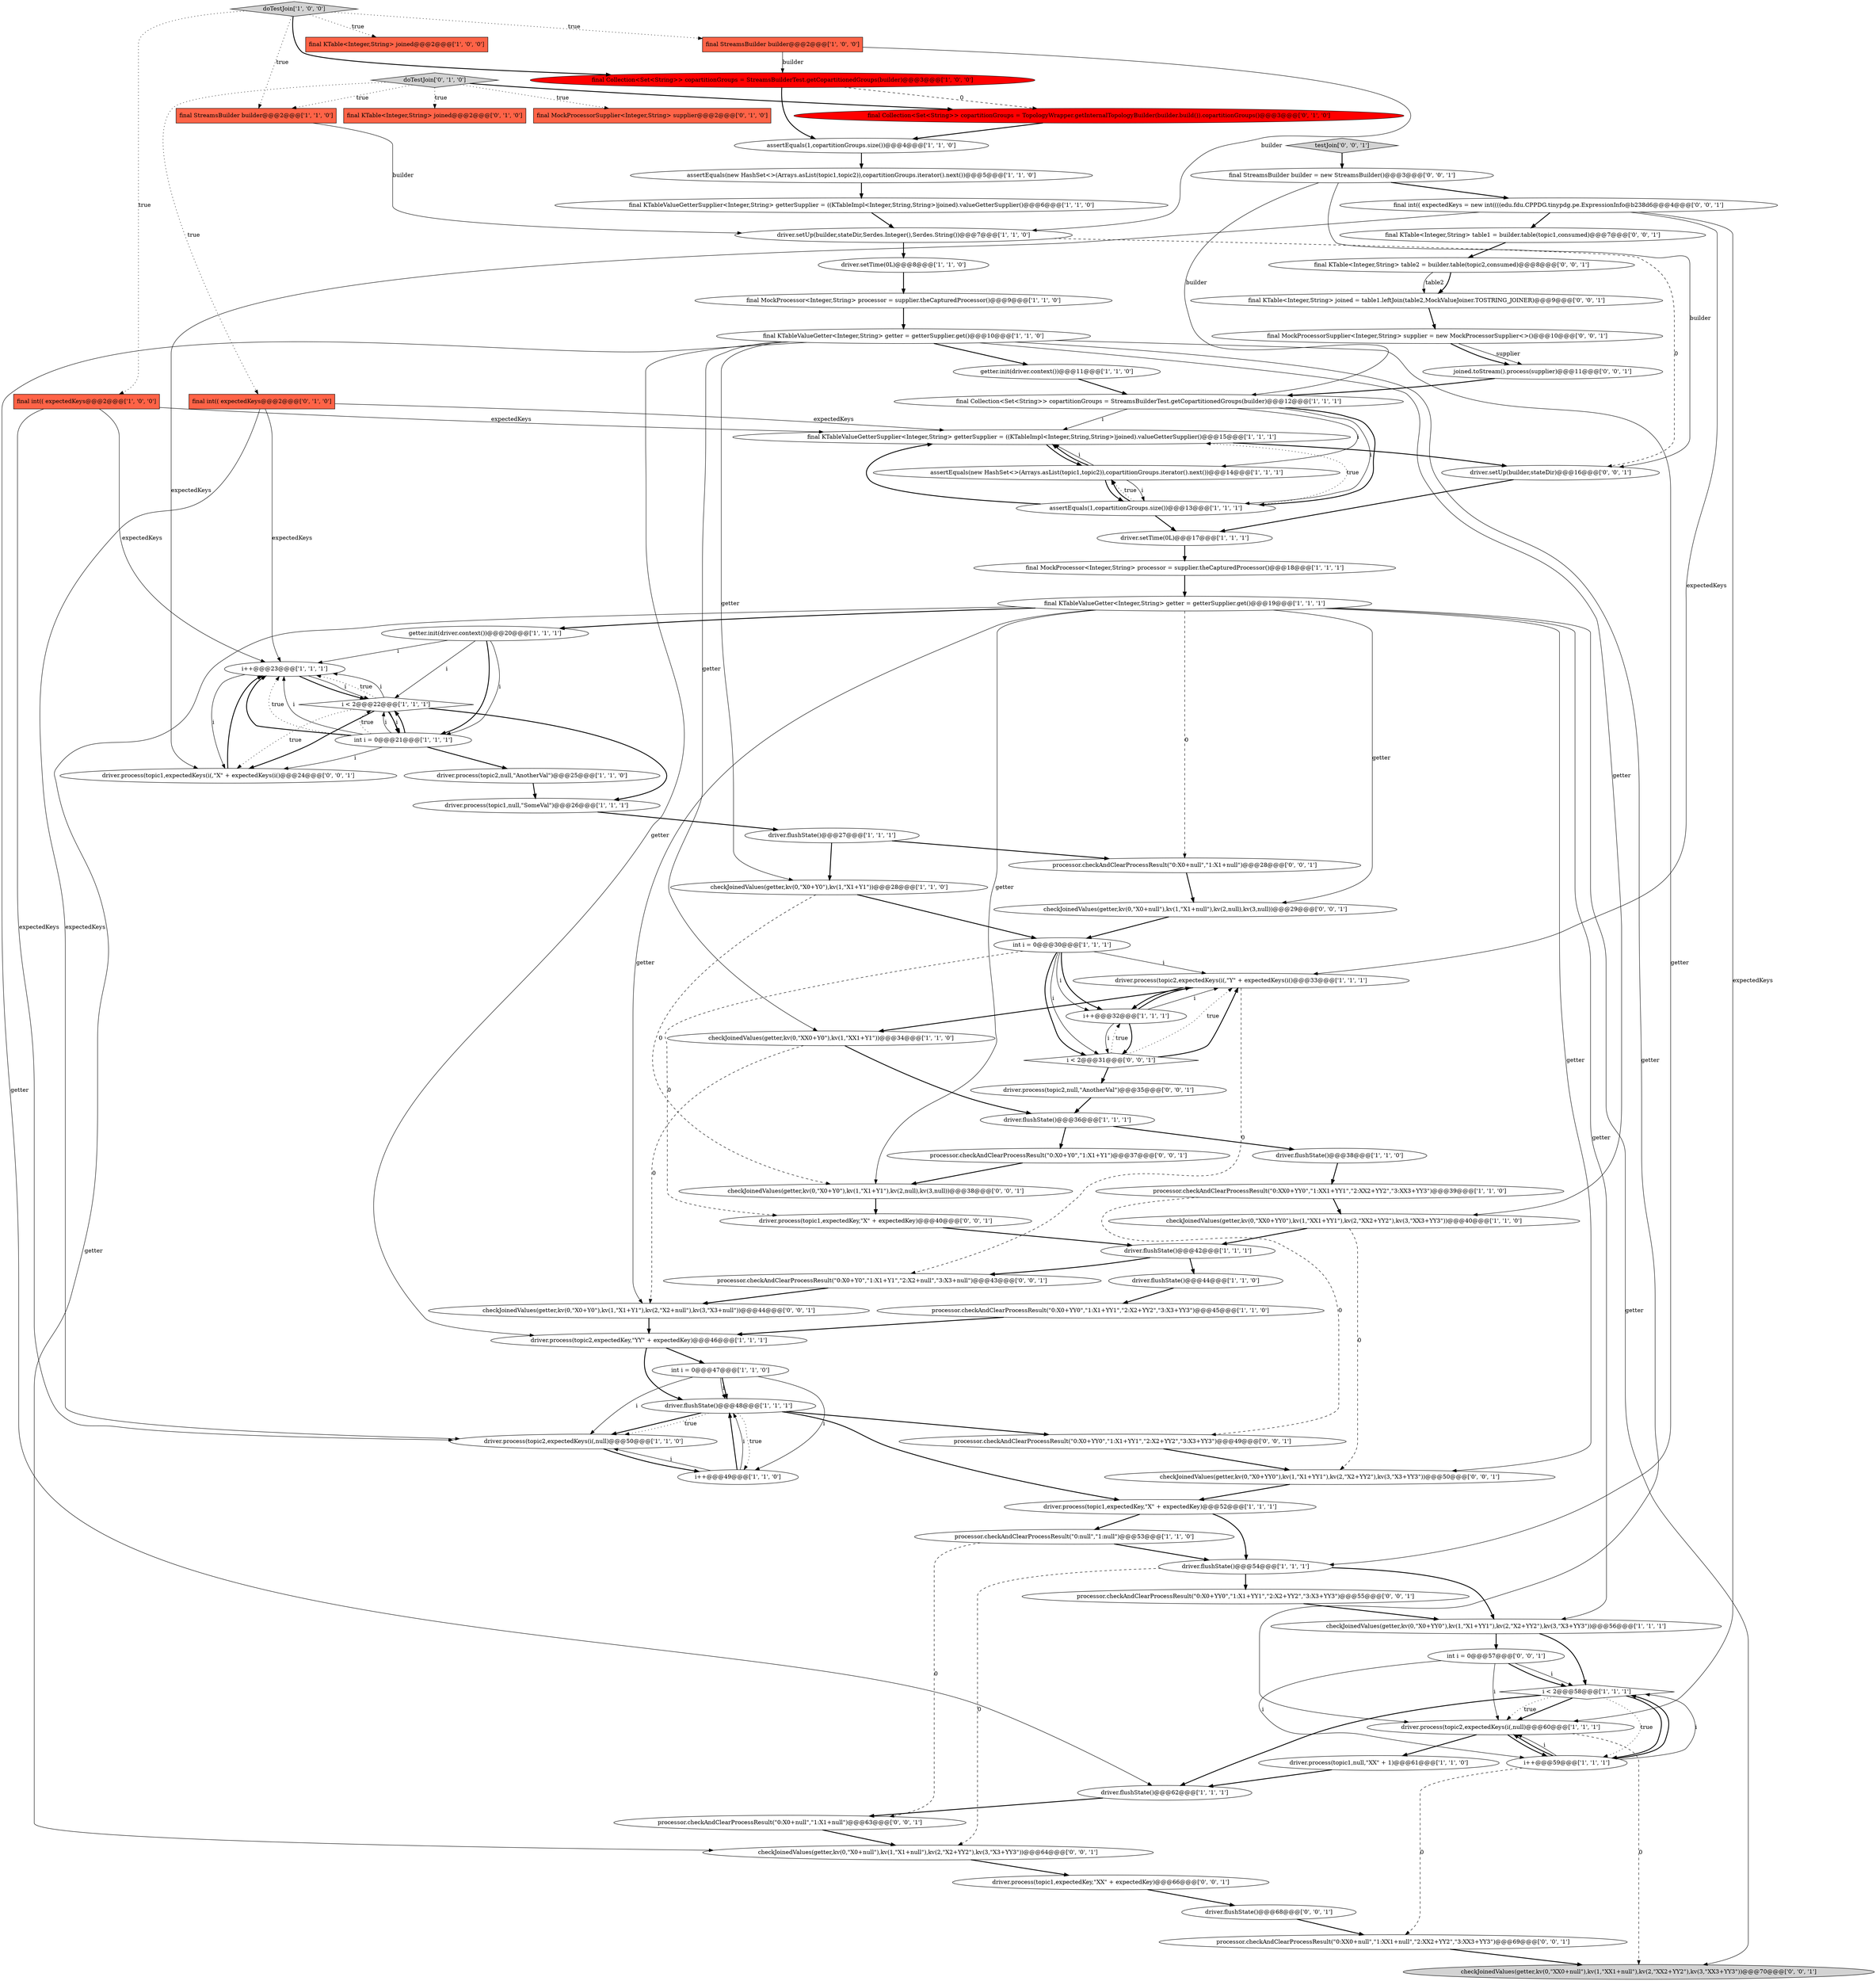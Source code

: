 digraph {
24 [style = filled, label = "processor.checkAndClearProcessResult(\"0:null\",\"1:null\")@@@53@@@['1', '1', '0']", fillcolor = white, shape = ellipse image = "AAA0AAABBB1BBB"];
68 [style = filled, label = "final KTable<Integer,String> table1 = builder.table(topic1,consumed)@@@7@@@['0', '0', '1']", fillcolor = white, shape = ellipse image = "AAA0AAABBB3BBB"];
43 [style = filled, label = "i++@@@23@@@['1', '1', '1']", fillcolor = white, shape = ellipse image = "AAA0AAABBB1BBB"];
35 [style = filled, label = "driver.flushState()@@@44@@@['1', '1', '0']", fillcolor = white, shape = ellipse image = "AAA0AAABBB1BBB"];
87 [style = filled, label = "driver.process(topic1,expectedKeys(i(,\"X\" + expectedKeys(i()@@@24@@@['0', '0', '1']", fillcolor = white, shape = ellipse image = "AAA0AAABBB3BBB"];
58 [style = filled, label = "doTestJoin['0', '1', '0']", fillcolor = lightgray, shape = diamond image = "AAA0AAABBB2BBB"];
40 [style = filled, label = "checkJoinedValues(getter,kv(0,\"XX0+Y0\"),kv(1,\"XX1+Y1\"))@@@34@@@['1', '1', '0']", fillcolor = white, shape = ellipse image = "AAA0AAABBB1BBB"];
49 [style = filled, label = "final KTableValueGetterSupplier<Integer,String> getterSupplier = ((KTableImpl<Integer,String,String>)joined).valueGetterSupplier()@@@6@@@['1', '1', '0']", fillcolor = white, shape = ellipse image = "AAA0AAABBB1BBB"];
62 [style = filled, label = "final StreamsBuilder builder = new StreamsBuilder()@@@3@@@['0', '0', '1']", fillcolor = white, shape = ellipse image = "AAA0AAABBB3BBB"];
57 [style = filled, label = "final int(( expectedKeys@@@2@@@['0', '1', '0']", fillcolor = tomato, shape = box image = "AAA0AAABBB2BBB"];
12 [style = filled, label = "checkJoinedValues(getter,kv(0,\"XX0+YY0\"),kv(1,\"XX1+YY1\"),kv(2,\"XX2+YY2\"),kv(3,\"XX3+YY3\"))@@@40@@@['1', '1', '0']", fillcolor = white, shape = ellipse image = "AAA0AAABBB1BBB"];
34 [style = filled, label = "final KTableValueGetterSupplier<Integer,String> getterSupplier = ((KTableImpl<Integer,String,String>)joined).valueGetterSupplier()@@@15@@@['1', '1', '1']", fillcolor = white, shape = ellipse image = "AAA0AAABBB1BBB"];
33 [style = filled, label = "driver.setTime(0L)@@@8@@@['1', '1', '0']", fillcolor = white, shape = ellipse image = "AAA0AAABBB1BBB"];
50 [style = filled, label = "int i = 0@@@21@@@['1', '1', '1']", fillcolor = white, shape = ellipse image = "AAA0AAABBB1BBB"];
52 [style = filled, label = "assertEquals(1,copartitionGroups.size())@@@13@@@['1', '1', '1']", fillcolor = white, shape = ellipse image = "AAA0AAABBB1BBB"];
79 [style = filled, label = "checkJoinedValues(getter,kv(0,\"X0+null\"),kv(1,\"X1+null\"),kv(2,null),kv(3,null))@@@29@@@['0', '0', '1']", fillcolor = white, shape = ellipse image = "AAA0AAABBB3BBB"];
76 [style = filled, label = "driver.process(topic1,expectedKey,\"X\" + expectedKey)@@@40@@@['0', '0', '1']", fillcolor = white, shape = ellipse image = "AAA0AAABBB3BBB"];
26 [style = filled, label = "driver.process(topic2,expectedKeys(i(,null)@@@60@@@['1', '1', '1']", fillcolor = white, shape = ellipse image = "AAA0AAABBB1BBB"];
28 [style = filled, label = "driver.process(topic2,expectedKeys(i(,null)@@@50@@@['1', '1', '0']", fillcolor = white, shape = ellipse image = "AAA0AAABBB1BBB"];
19 [style = filled, label = "driver.process(topic2,expectedKey,\"YY\" + expectedKey)@@@46@@@['1', '1', '1']", fillcolor = white, shape = ellipse image = "AAA0AAABBB1BBB"];
45 [style = filled, label = "processor.checkAndClearProcessResult(\"0:X0+YY0\",\"1:X1+YY1\",\"2:X2+YY2\",\"3:X3+YY3\")@@@45@@@['1', '1', '0']", fillcolor = white, shape = ellipse image = "AAA0AAABBB1BBB"];
78 [style = filled, label = "processor.checkAndClearProcessResult(\"0:X0+Y0\",\"1:X1+Y1\")@@@37@@@['0', '0', '1']", fillcolor = white, shape = ellipse image = "AAA0AAABBB3BBB"];
21 [style = filled, label = "driver.setUp(builder,stateDir,Serdes.Integer(),Serdes.String())@@@7@@@['1', '1', '0']", fillcolor = white, shape = ellipse image = "AAA0AAABBB1BBB"];
65 [style = filled, label = "final MockProcessorSupplier<Integer,String> supplier = new MockProcessorSupplier<>()@@@10@@@['0', '0', '1']", fillcolor = white, shape = ellipse image = "AAA0AAABBB3BBB"];
72 [style = filled, label = "processor.checkAndClearProcessResult(\"0:X0+YY0\",\"1:X1+YY1\",\"2:X2+YY2\",\"3:X3+YY3\")@@@49@@@['0', '0', '1']", fillcolor = white, shape = ellipse image = "AAA0AAABBB3BBB"];
83 [style = filled, label = "joined.toStream().process(supplier)@@@11@@@['0', '0', '1']", fillcolor = white, shape = ellipse image = "AAA0AAABBB3BBB"];
53 [style = filled, label = "i++@@@59@@@['1', '1', '1']", fillcolor = white, shape = ellipse image = "AAA0AAABBB1BBB"];
37 [style = filled, label = "int i = 0@@@30@@@['1', '1', '1']", fillcolor = white, shape = ellipse image = "AAA0AAABBB1BBB"];
63 [style = filled, label = "driver.process(topic2,null,\"AnotherVal\")@@@35@@@['0', '0', '1']", fillcolor = white, shape = ellipse image = "AAA0AAABBB3BBB"];
64 [style = filled, label = "processor.checkAndClearProcessResult(\"0:X0+null\",\"1:X1+null\")@@@63@@@['0', '0', '1']", fillcolor = white, shape = ellipse image = "AAA0AAABBB3BBB"];
81 [style = filled, label = "checkJoinedValues(getter,kv(0,\"XX0+null\"),kv(1,\"XX1+null\"),kv(2,\"XX2+YY2\"),kv(3,\"XX3+YY3\"))@@@70@@@['0', '0', '1']", fillcolor = lightgray, shape = ellipse image = "AAA0AAABBB3BBB"];
15 [style = filled, label = "driver.process(topic2,null,\"AnotherVal\")@@@25@@@['1', '1', '0']", fillcolor = white, shape = ellipse image = "AAA0AAABBB1BBB"];
74 [style = filled, label = "processor.checkAndClearProcessResult(\"0:X0+YY0\",\"1:X1+YY1\",\"2:X2+YY2\",\"3:X3+YY3\")@@@55@@@['0', '0', '1']", fillcolor = white, shape = ellipse image = "AAA0AAABBB3BBB"];
71 [style = filled, label = "checkJoinedValues(getter,kv(0,\"X0+YY0\"),kv(1,\"X1+YY1\"),kv(2,\"X2+YY2\"),kv(3,\"X3+YY3\"))@@@50@@@['0', '0', '1']", fillcolor = white, shape = ellipse image = "AAA0AAABBB3BBB"];
11 [style = filled, label = "driver.flushState()@@@27@@@['1', '1', '1']", fillcolor = white, shape = ellipse image = "AAA0AAABBB1BBB"];
16 [style = filled, label = "driver.flushState()@@@48@@@['1', '1', '1']", fillcolor = white, shape = ellipse image = "AAA0AAABBB1BBB"];
86 [style = filled, label = "driver.process(topic1,expectedKey,\"XX\" + expectedKey)@@@66@@@['0', '0', '1']", fillcolor = white, shape = ellipse image = "AAA0AAABBB3BBB"];
14 [style = filled, label = "driver.process(topic1,null,\"SomeVal\")@@@26@@@['1', '1', '1']", fillcolor = white, shape = ellipse image = "AAA0AAABBB1BBB"];
5 [style = filled, label = "assertEquals(new HashSet<>(Arrays.asList(topic1,topic2)),copartitionGroups.iterator().next())@@@5@@@['1', '1', '0']", fillcolor = white, shape = ellipse image = "AAA0AAABBB1BBB"];
1 [style = filled, label = "final int(( expectedKeys@@@2@@@['1', '0', '0']", fillcolor = tomato, shape = box image = "AAA0AAABBB1BBB"];
85 [style = filled, label = "checkJoinedValues(getter,kv(0,\"X0+Y0\"),kv(1,\"X1+Y1\"),kv(2,null),kv(3,null))@@@38@@@['0', '0', '1']", fillcolor = white, shape = ellipse image = "AAA0AAABBB3BBB"];
4 [style = filled, label = "checkJoinedValues(getter,kv(0,\"X0+Y0\"),kv(1,\"X1+Y1\"))@@@28@@@['1', '1', '0']", fillcolor = white, shape = ellipse image = "AAA0AAABBB1BBB"];
27 [style = filled, label = "final KTableValueGetter<Integer,String> getter = getterSupplier.get()@@@19@@@['1', '1', '1']", fillcolor = white, shape = ellipse image = "AAA0AAABBB1BBB"];
20 [style = filled, label = "driver.process(topic1,null,\"XX\" + 1)@@@61@@@['1', '1', '0']", fillcolor = white, shape = ellipse image = "AAA0AAABBB1BBB"];
38 [style = filled, label = "i < 2@@@58@@@['1', '1', '1']", fillcolor = white, shape = diamond image = "AAA0AAABBB1BBB"];
29 [style = filled, label = "driver.process(topic2,expectedKeys(i(,\"Y\" + expectedKeys(i()@@@33@@@['1', '1', '1']", fillcolor = white, shape = ellipse image = "AAA0AAABBB1BBB"];
18 [style = filled, label = "final Collection<Set<String>> copartitionGroups = StreamsBuilderTest.getCopartitionedGroups(builder)@@@3@@@['1', '0', '0']", fillcolor = red, shape = ellipse image = "AAA1AAABBB1BBB"];
39 [style = filled, label = "final Collection<Set<String>> copartitionGroups = StreamsBuilderTest.getCopartitionedGroups(builder)@@@12@@@['1', '1', '1']", fillcolor = white, shape = ellipse image = "AAA0AAABBB1BBB"];
77 [style = filled, label = "final int(( expectedKeys = new int((((edu.fdu.CPPDG.tinypdg.pe.ExpressionInfo@b238d6@@@4@@@['0', '0', '1']", fillcolor = white, shape = ellipse image = "AAA0AAABBB3BBB"];
7 [style = filled, label = "final KTableValueGetter<Integer,String> getter = getterSupplier.get()@@@10@@@['1', '1', '0']", fillcolor = white, shape = ellipse image = "AAA0AAABBB1BBB"];
41 [style = filled, label = "checkJoinedValues(getter,kv(0,\"X0+YY0\"),kv(1,\"X1+YY1\"),kv(2,\"X2+YY2\"),kv(3,\"X3+YY3\"))@@@56@@@['1', '1', '1']", fillcolor = white, shape = ellipse image = "AAA0AAABBB1BBB"];
22 [style = filled, label = "int i = 0@@@47@@@['1', '1', '0']", fillcolor = white, shape = ellipse image = "AAA0AAABBB1BBB"];
56 [style = filled, label = "final Collection<Set<String>> copartitionGroups = TopologyWrapper.getInternalTopologyBuilder(builder.build()).copartitionGroups()@@@3@@@['0', '1', '0']", fillcolor = red, shape = ellipse image = "AAA1AAABBB2BBB"];
69 [style = filled, label = "processor.checkAndClearProcessResult(\"0:XX0+null\",\"1:XX1+null\",\"2:XX2+YY2\",\"3:XX3+YY3\")@@@69@@@['0', '0', '1']", fillcolor = white, shape = ellipse image = "AAA0AAABBB3BBB"];
46 [style = filled, label = "assertEquals(1,copartitionGroups.size())@@@4@@@['1', '1', '0']", fillcolor = white, shape = ellipse image = "AAA0AAABBB1BBB"];
61 [style = filled, label = "testJoin['0', '0', '1']", fillcolor = lightgray, shape = diamond image = "AAA0AAABBB3BBB"];
36 [style = filled, label = "final StreamsBuilder builder@@@2@@@['1', '1', '0']", fillcolor = tomato, shape = box image = "AAA0AAABBB1BBB"];
75 [style = filled, label = "driver.flushState()@@@68@@@['0', '0', '1']", fillcolor = white, shape = ellipse image = "AAA0AAABBB3BBB"];
2 [style = filled, label = "driver.process(topic1,expectedKey,\"X\" + expectedKey)@@@52@@@['1', '1', '1']", fillcolor = white, shape = ellipse image = "AAA0AAABBB1BBB"];
66 [style = filled, label = "i < 2@@@31@@@['0', '0', '1']", fillcolor = white, shape = diamond image = "AAA0AAABBB3BBB"];
47 [style = filled, label = "driver.setTime(0L)@@@17@@@['1', '1', '1']", fillcolor = white, shape = ellipse image = "AAA0AAABBB1BBB"];
60 [style = filled, label = "driver.setUp(builder,stateDir)@@@16@@@['0', '0', '1']", fillcolor = white, shape = ellipse image = "AAA0AAABBB3BBB"];
6 [style = filled, label = "driver.flushState()@@@38@@@['1', '1', '0']", fillcolor = white, shape = ellipse image = "AAA0AAABBB1BBB"];
13 [style = filled, label = "final MockProcessor<Integer,String> processor = supplier.theCapturedProcessor()@@@9@@@['1', '1', '0']", fillcolor = white, shape = ellipse image = "AAA0AAABBB1BBB"];
0 [style = filled, label = "i++@@@49@@@['1', '1', '0']", fillcolor = white, shape = ellipse image = "AAA0AAABBB1BBB"];
82 [style = filled, label = "processor.checkAndClearProcessResult(\"0:X0+Y0\",\"1:X1+Y1\",\"2:X2+null\",\"3:X3+null\")@@@43@@@['0', '0', '1']", fillcolor = white, shape = ellipse image = "AAA0AAABBB3BBB"];
25 [style = filled, label = "final KTable<Integer,String> joined@@@2@@@['1', '0', '0']", fillcolor = tomato, shape = box image = "AAA0AAABBB1BBB"];
54 [style = filled, label = "final KTable<Integer,String> joined@@@2@@@['0', '1', '0']", fillcolor = tomato, shape = box image = "AAA0AAABBB2BBB"];
31 [style = filled, label = "i++@@@32@@@['1', '1', '1']", fillcolor = white, shape = ellipse image = "AAA0AAABBB1BBB"];
80 [style = filled, label = "checkJoinedValues(getter,kv(0,\"X0+Y0\"),kv(1,\"X1+Y1\"),kv(2,\"X2+null\"),kv(3,\"X3+null\"))@@@44@@@['0', '0', '1']", fillcolor = white, shape = ellipse image = "AAA0AAABBB3BBB"];
48 [style = filled, label = "driver.flushState()@@@36@@@['1', '1', '1']", fillcolor = white, shape = ellipse image = "AAA0AAABBB1BBB"];
32 [style = filled, label = "final StreamsBuilder builder@@@2@@@['1', '0', '0']", fillcolor = tomato, shape = box image = "AAA0AAABBB1BBB"];
8 [style = filled, label = "driver.flushState()@@@62@@@['1', '1', '1']", fillcolor = white, shape = ellipse image = "AAA0AAABBB1BBB"];
67 [style = filled, label = "int i = 0@@@57@@@['0', '0', '1']", fillcolor = white, shape = ellipse image = "AAA0AAABBB3BBB"];
44 [style = filled, label = "i < 2@@@22@@@['1', '1', '1']", fillcolor = white, shape = diamond image = "AAA0AAABBB1BBB"];
10 [style = filled, label = "getter.init(driver.context())@@@11@@@['1', '1', '0']", fillcolor = white, shape = ellipse image = "AAA0AAABBB1BBB"];
30 [style = filled, label = "assertEquals(new HashSet<>(Arrays.asList(topic1,topic2)),copartitionGroups.iterator().next())@@@14@@@['1', '1', '1']", fillcolor = white, shape = ellipse image = "AAA0AAABBB1BBB"];
55 [style = filled, label = "final MockProcessorSupplier<Integer,String> supplier@@@2@@@['0', '1', '0']", fillcolor = tomato, shape = box image = "AAA0AAABBB2BBB"];
73 [style = filled, label = "checkJoinedValues(getter,kv(0,\"X0+null\"),kv(1,\"X1+null\"),kv(2,\"X2+YY2\"),kv(3,\"X3+YY3\"))@@@64@@@['0', '0', '1']", fillcolor = white, shape = ellipse image = "AAA0AAABBB3BBB"];
59 [style = filled, label = "final KTable<Integer,String> table2 = builder.table(topic2,consumed)@@@8@@@['0', '0', '1']", fillcolor = white, shape = ellipse image = "AAA0AAABBB3BBB"];
23 [style = filled, label = "processor.checkAndClearProcessResult(\"0:XX0+YY0\",\"1:XX1+YY1\",\"2:XX2+YY2\",\"3:XX3+YY3\")@@@39@@@['1', '1', '0']", fillcolor = white, shape = ellipse image = "AAA0AAABBB1BBB"];
70 [style = filled, label = "final KTable<Integer,String> joined = table1.leftJoin(table2,MockValueJoiner.TOSTRING_JOINER)@@@9@@@['0', '0', '1']", fillcolor = white, shape = ellipse image = "AAA0AAABBB3BBB"];
9 [style = filled, label = "driver.flushState()@@@42@@@['1', '1', '1']", fillcolor = white, shape = ellipse image = "AAA0AAABBB1BBB"];
42 [style = filled, label = "final MockProcessor<Integer,String> processor = supplier.theCapturedProcessor()@@@18@@@['1', '1', '1']", fillcolor = white, shape = ellipse image = "AAA0AAABBB1BBB"];
84 [style = filled, label = "processor.checkAndClearProcessResult(\"0:X0+null\",\"1:X1+null\")@@@28@@@['0', '0', '1']", fillcolor = white, shape = ellipse image = "AAA0AAABBB3BBB"];
3 [style = filled, label = "doTestJoin['1', '0', '0']", fillcolor = lightgray, shape = diamond image = "AAA0AAABBB1BBB"];
51 [style = filled, label = "getter.init(driver.context())@@@20@@@['1', '1', '1']", fillcolor = white, shape = ellipse image = "AAA0AAABBB1BBB"];
17 [style = filled, label = "driver.flushState()@@@54@@@['1', '1', '1']", fillcolor = white, shape = ellipse image = "AAA0AAABBB1BBB"];
32->21 [style = solid, label="builder"];
77->87 [style = solid, label="expectedKeys"];
43->87 [style = solid, label="i"];
84->79 [style = bold, label=""];
83->39 [style = bold, label=""];
63->48 [style = bold, label=""];
87->43 [style = bold, label=""];
46->5 [style = bold, label=""];
0->28 [style = solid, label="i"];
30->52 [style = bold, label=""];
39->34 [style = solid, label="i"];
70->65 [style = bold, label=""];
50->44 [style = bold, label=""];
37->76 [style = dashed, label="0"];
86->75 [style = bold, label=""];
30->34 [style = solid, label="i"];
77->26 [style = solid, label="expectedKeys"];
51->44 [style = solid, label="i"];
53->69 [style = dashed, label="0"];
7->40 [style = solid, label="getter"];
12->9 [style = bold, label=""];
64->73 [style = bold, label=""];
3->25 [style = dotted, label="true"];
22->0 [style = solid, label="i"];
9->35 [style = bold, label=""];
16->72 [style = bold, label=""];
3->18 [style = bold, label=""];
17->73 [style = dashed, label="0"];
28->0 [style = bold, label=""];
27->79 [style = solid, label="getter"];
52->47 [style = bold, label=""];
62->77 [style = bold, label=""];
5->49 [style = bold, label=""];
60->47 [style = bold, label=""];
51->50 [style = bold, label=""];
10->39 [style = bold, label=""];
37->31 [style = bold, label=""];
31->66 [style = solid, label="i"];
41->67 [style = bold, label=""];
24->17 [style = bold, label=""];
35->45 [style = bold, label=""];
66->29 [style = bold, label=""];
18->46 [style = bold, label=""];
65->83 [style = solid, label="supplier"];
27->73 [style = solid, label="getter"];
22->16 [style = solid, label="i"];
53->38 [style = solid, label="i"];
50->43 [style = solid, label="i"];
27->51 [style = bold, label=""];
23->12 [style = bold, label=""];
38->26 [style = bold, label=""];
52->30 [style = dotted, label="true"];
2->24 [style = bold, label=""];
53->38 [style = bold, label=""];
7->4 [style = solid, label="getter"];
43->44 [style = bold, label=""];
14->11 [style = bold, label=""];
37->66 [style = solid, label="i"];
67->38 [style = bold, label=""];
66->63 [style = bold, label=""];
30->52 [style = solid, label="i"];
50->43 [style = bold, label=""];
74->41 [style = bold, label=""];
51->43 [style = solid, label="i"];
44->43 [style = dotted, label="true"];
44->43 [style = solid, label="i"];
67->26 [style = solid, label="i"];
58->54 [style = dotted, label="true"];
8->64 [style = bold, label=""];
17->41 [style = bold, label=""];
11->84 [style = bold, label=""];
50->44 [style = dotted, label="true"];
38->53 [style = bold, label=""];
56->46 [style = bold, label=""];
31->29 [style = bold, label=""];
44->50 [style = bold, label=""];
65->83 [style = bold, label=""];
50->43 [style = dotted, label="true"];
30->34 [style = bold, label=""];
75->69 [style = bold, label=""];
26->81 [style = dashed, label="0"];
7->26 [style = solid, label="getter"];
67->53 [style = solid, label="i"];
31->66 [style = bold, label=""];
33->13 [style = bold, label=""];
39->52 [style = solid, label="i"];
57->43 [style = solid, label="expectedKeys"];
58->56 [style = bold, label=""];
44->87 [style = dotted, label="true"];
67->38 [style = solid, label="i"];
44->87 [style = bold, label=""];
20->8 [style = bold, label=""];
7->12 [style = solid, label="getter"];
7->8 [style = solid, label="getter"];
39->52 [style = bold, label=""];
72->71 [style = bold, label=""];
29->40 [style = bold, label=""];
41->38 [style = bold, label=""];
79->37 [style = bold, label=""];
58->55 [style = dotted, label="true"];
19->22 [style = bold, label=""];
3->1 [style = dotted, label="true"];
26->20 [style = bold, label=""];
32->18 [style = solid, label="builder"];
2->17 [style = bold, label=""];
21->60 [style = dashed, label="0"];
27->80 [style = solid, label="getter"];
43->44 [style = solid, label="i"];
0->16 [style = bold, label=""];
15->14 [style = bold, label=""];
7->19 [style = solid, label="getter"];
47->42 [style = bold, label=""];
22->16 [style = bold, label=""];
26->53 [style = bold, label=""];
69->81 [style = bold, label=""];
6->23 [style = bold, label=""];
1->43 [style = solid, label="expectedKeys"];
37->29 [style = solid, label="i"];
11->4 [style = bold, label=""];
78->85 [style = bold, label=""];
53->26 [style = solid, label="i"];
44->14 [style = bold, label=""];
48->6 [style = bold, label=""];
51->50 [style = solid, label="i"];
77->68 [style = bold, label=""];
37->66 [style = bold, label=""];
19->16 [style = bold, label=""];
27->84 [style = dashed, label="0"];
17->74 [style = bold, label=""];
66->29 [style = dotted, label="true"];
77->29 [style = solid, label="expectedKeys"];
0->16 [style = solid, label="i"];
24->64 [style = dashed, label="0"];
37->31 [style = solid, label="i"];
53->26 [style = bold, label=""];
59->70 [style = bold, label=""];
80->19 [style = bold, label=""];
29->82 [style = dashed, label="0"];
1->28 [style = solid, label="expectedKeys"];
62->60 [style = solid, label="builder"];
76->9 [style = bold, label=""];
42->27 [style = bold, label=""];
1->34 [style = solid, label="expectedKeys"];
50->15 [style = bold, label=""];
38->8 [style = bold, label=""];
48->78 [style = bold, label=""];
61->62 [style = bold, label=""];
12->71 [style = dashed, label="0"];
4->85 [style = dashed, label="0"];
82->80 [style = bold, label=""];
66->31 [style = dotted, label="true"];
18->56 [style = dashed, label="0"];
27->71 [style = solid, label="getter"];
3->32 [style = dotted, label="true"];
40->48 [style = bold, label=""];
7->10 [style = bold, label=""];
52->34 [style = dotted, label="true"];
3->36 [style = dotted, label="true"];
58->57 [style = dotted, label="true"];
21->33 [style = bold, label=""];
29->31 [style = bold, label=""];
58->36 [style = dotted, label="true"];
71->2 [style = bold, label=""];
57->28 [style = solid, label="expectedKeys"];
52->34 [style = bold, label=""];
27->81 [style = solid, label="getter"];
16->2 [style = bold, label=""];
34->30 [style = bold, label=""];
31->29 [style = solid, label="i"];
49->21 [style = bold, label=""];
39->30 [style = solid, label="i"];
50->44 [style = solid, label="i"];
59->70 [style = solid, label="table2"];
57->34 [style = solid, label="expectedKeys"];
73->86 [style = bold, label=""];
38->26 [style = dotted, label="true"];
36->21 [style = solid, label="builder"];
34->60 [style = bold, label=""];
62->39 [style = solid, label="builder"];
16->28 [style = bold, label=""];
4->37 [style = bold, label=""];
9->82 [style = bold, label=""];
16->0 [style = dotted, label="true"];
38->53 [style = dotted, label="true"];
45->19 [style = bold, label=""];
13->7 [style = bold, label=""];
44->50 [style = solid, label="i"];
68->59 [style = bold, label=""];
85->76 [style = bold, label=""];
23->72 [style = dashed, label="0"];
7->17 [style = solid, label="getter"];
50->87 [style = solid, label="i"];
27->41 [style = solid, label="getter"];
22->28 [style = solid, label="i"];
16->28 [style = dotted, label="true"];
52->30 [style = bold, label=""];
27->85 [style = solid, label="getter"];
40->80 [style = dashed, label="0"];
}
